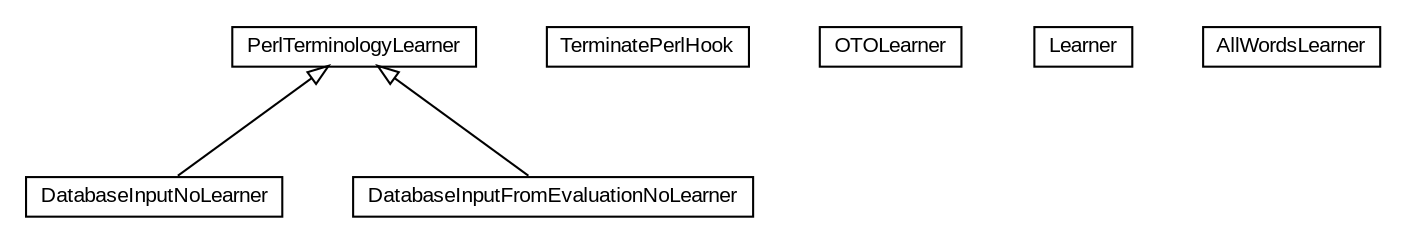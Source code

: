 #!/usr/local/bin/dot
#
# Class diagram 
# Generated by UMLGraph version R5_6-24-gf6e263 (http://www.umlgraph.org/)
#

digraph G {
	edge [fontname="arial",fontsize=10,labelfontname="arial",labelfontsize=10];
	node [fontname="arial",fontsize=10,shape=plaintext];
	nodesep=0.25;
	ranksep=0.5;
	// edu.arizona.biosemantics.semanticmarkup.markupelement.description.ling.learn.lib.PerlTerminologyLearner
	c13757 [label=<<table title="edu.arizona.biosemantics.semanticmarkup.markupelement.description.ling.learn.lib.PerlTerminologyLearner" border="0" cellborder="1" cellspacing="0" cellpadding="2" port="p" href="./PerlTerminologyLearner.html">
		<tr><td><table border="0" cellspacing="0" cellpadding="1">
<tr><td align="center" balign="center"> PerlTerminologyLearner </td></tr>
		</table></td></tr>
		</table>>, URL="./PerlTerminologyLearner.html", fontname="arial", fontcolor="black", fontsize=10.0];
	// edu.arizona.biosemantics.semanticmarkup.markupelement.description.ling.learn.lib.PerlTerminologyLearner.TerminatePerlHook
	c13758 [label=<<table title="edu.arizona.biosemantics.semanticmarkup.markupelement.description.ling.learn.lib.PerlTerminologyLearner.TerminatePerlHook" border="0" cellborder="1" cellspacing="0" cellpadding="2" port="p" href="./PerlTerminologyLearner.TerminatePerlHook.html">
		<tr><td><table border="0" cellspacing="0" cellpadding="1">
<tr><td align="center" balign="center"> TerminatePerlHook </td></tr>
		</table></td></tr>
		</table>>, URL="./PerlTerminologyLearner.TerminatePerlHook.html", fontname="arial", fontcolor="black", fontsize=10.0];
	// edu.arizona.biosemantics.semanticmarkup.markupelement.description.ling.learn.lib.OTOLearner
	c13759 [label=<<table title="edu.arizona.biosemantics.semanticmarkup.markupelement.description.ling.learn.lib.OTOLearner" border="0" cellborder="1" cellspacing="0" cellpadding="2" port="p" href="./OTOLearner.html">
		<tr><td><table border="0" cellspacing="0" cellpadding="1">
<tr><td align="center" balign="center"> OTOLearner </td></tr>
		</table></td></tr>
		</table>>, URL="./OTOLearner.html", fontname="arial", fontcolor="black", fontsize=10.0];
	// edu.arizona.biosemantics.semanticmarkup.markupelement.description.ling.learn.lib.Learner
	c13760 [label=<<table title="edu.arizona.biosemantics.semanticmarkup.markupelement.description.ling.learn.lib.Learner" border="0" cellborder="1" cellspacing="0" cellpadding="2" port="p" href="./Learner.html">
		<tr><td><table border="0" cellspacing="0" cellpadding="1">
<tr><td align="center" balign="center"> Learner </td></tr>
		</table></td></tr>
		</table>>, URL="./Learner.html", fontname="arial", fontcolor="black", fontsize=10.0];
	// edu.arizona.biosemantics.semanticmarkup.markupelement.description.ling.learn.lib.DatabaseInputNoLearner
	c13761 [label=<<table title="edu.arizona.biosemantics.semanticmarkup.markupelement.description.ling.learn.lib.DatabaseInputNoLearner" border="0" cellborder="1" cellspacing="0" cellpadding="2" port="p" href="./DatabaseInputNoLearner.html">
		<tr><td><table border="0" cellspacing="0" cellpadding="1">
<tr><td align="center" balign="center"> DatabaseInputNoLearner </td></tr>
		</table></td></tr>
		</table>>, URL="./DatabaseInputNoLearner.html", fontname="arial", fontcolor="black", fontsize=10.0];
	// edu.arizona.biosemantics.semanticmarkup.markupelement.description.ling.learn.lib.DatabaseInputFromEvaluationNoLearner
	c13762 [label=<<table title="edu.arizona.biosemantics.semanticmarkup.markupelement.description.ling.learn.lib.DatabaseInputFromEvaluationNoLearner" border="0" cellborder="1" cellspacing="0" cellpadding="2" port="p" href="./DatabaseInputFromEvaluationNoLearner.html">
		<tr><td><table border="0" cellspacing="0" cellpadding="1">
<tr><td align="center" balign="center"> DatabaseInputFromEvaluationNoLearner </td></tr>
		</table></td></tr>
		</table>>, URL="./DatabaseInputFromEvaluationNoLearner.html", fontname="arial", fontcolor="black", fontsize=10.0];
	// edu.arizona.biosemantics.semanticmarkup.markupelement.description.ling.learn.lib.AllWordsLearner
	c13763 [label=<<table title="edu.arizona.biosemantics.semanticmarkup.markupelement.description.ling.learn.lib.AllWordsLearner" border="0" cellborder="1" cellspacing="0" cellpadding="2" port="p" href="./AllWordsLearner.html">
		<tr><td><table border="0" cellspacing="0" cellpadding="1">
<tr><td align="center" balign="center"> AllWordsLearner </td></tr>
		</table></td></tr>
		</table>>, URL="./AllWordsLearner.html", fontname="arial", fontcolor="black", fontsize=10.0];
	//edu.arizona.biosemantics.semanticmarkup.markupelement.description.ling.learn.lib.DatabaseInputNoLearner extends edu.arizona.biosemantics.semanticmarkup.markupelement.description.ling.learn.lib.PerlTerminologyLearner
	c13757:p -> c13761:p [dir=back,arrowtail=empty];
	//edu.arizona.biosemantics.semanticmarkup.markupelement.description.ling.learn.lib.DatabaseInputFromEvaluationNoLearner extends edu.arizona.biosemantics.semanticmarkup.markupelement.description.ling.learn.lib.PerlTerminologyLearner
	c13757:p -> c13762:p [dir=back,arrowtail=empty];
}

